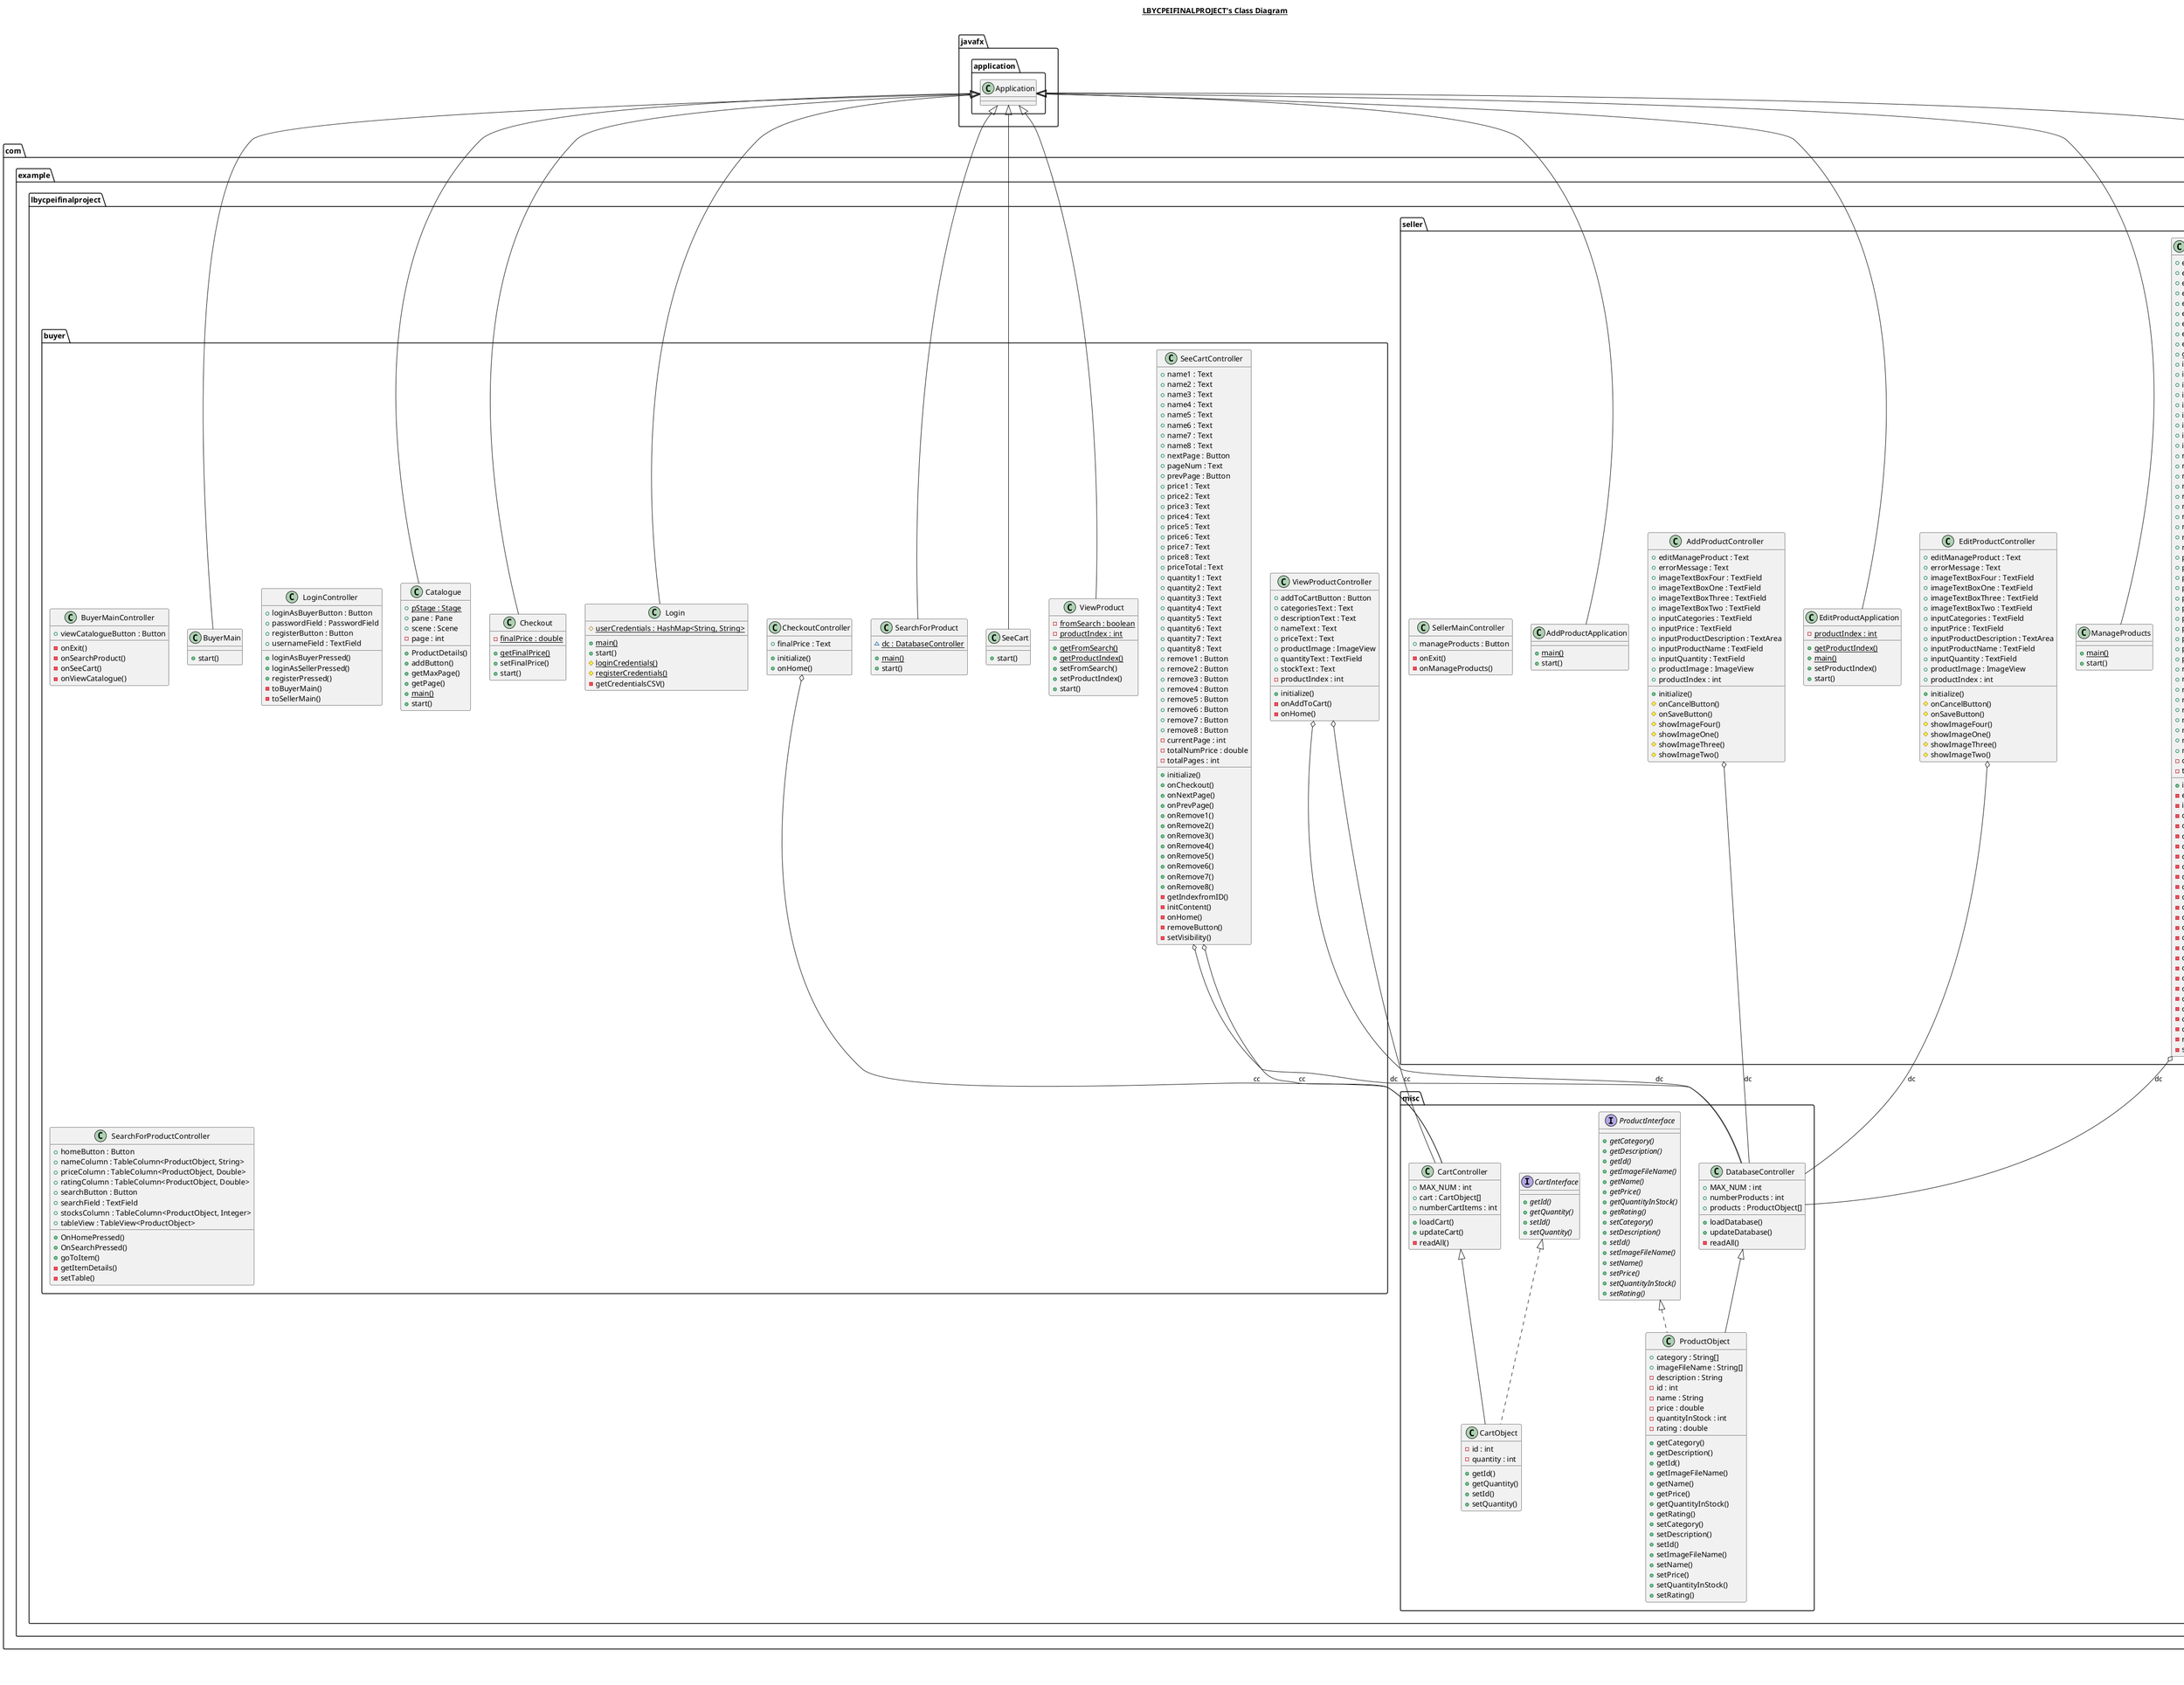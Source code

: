 @startuml

title __LBYCPEIFINALPROJECT's Class Diagram__\n

namespace com.example.lbycpeifinalproject {
      namespace buyer {
        class com.example.lbycpeifinalproject.buyer.BuyerMain {
            + start()
        }
      }
    }


    namespace com.example.lbycpeifinalproject {
      namespace buyer {
        class com.example.lbycpeifinalproject.buyer.BuyerMainController {
            + viewCatalogueButton : Button
            - onExit()
            - onSearchProduct()
            - onSeeCart()
            - onViewCatalogue()
        }
      }
    }


    namespace com.example.lbycpeifinalproject {
      namespace buyer {
        class com.example.lbycpeifinalproject.buyer.Catalogue {
            {static} + pStage : Stage
            + pane : Pane
            + scene : Scene
            - page : int
            + ProductDetails()
            + addButton()
            + getMaxPage()
            + getPage()
            {static} + main()
            + start()
        }
      }
    }


    namespace com.example.lbycpeifinalproject {
      namespace buyer {
        class com.example.lbycpeifinalproject.buyer.Checkout {
            {static} - finalPrice : double
            {static} + getFinalPrice()
            + setFinalPrice()
            + start()
        }
      }
    }


    namespace com.example.lbycpeifinalproject {
      namespace buyer {
        class com.example.lbycpeifinalproject.buyer.CheckoutController {
            + finalPrice : Text
            + initialize()
            + onHome()
        }
      }
    }


    namespace com.example.lbycpeifinalproject {
      namespace buyer {
        class com.example.lbycpeifinalproject.buyer.Login {
            {static} # userCredentials : HashMap<String, String>
            {static} + main()
            + start()
            {static} # loginCredentials()
            {static} # registerCredentials()
            - getCredentialsCSV()
        }
      }
    }


    namespace com.example.lbycpeifinalproject {
      namespace buyer {
        class com.example.lbycpeifinalproject.buyer.LoginController {
            + loginAsBuyerButton : Button
            + passwordField : PasswordField
            + registerButton : Button
            + usernameField : TextField
            + loginAsBuyerPressed()
            + loginAsSellerPressed()
            + registerPressed()
            - toBuyerMain()
            - toSellerMain()
        }
      }
    }


    namespace com.example.lbycpeifinalproject {
      namespace buyer {
        class com.example.lbycpeifinalproject.buyer.SearchForProduct {
            {static} ~ dc : DatabaseController
            {static} + main()
            + start()
        }
      }
    }


    namespace com.example.lbycpeifinalproject {
      namespace buyer {
        class com.example.lbycpeifinalproject.buyer.SearchForProductController {
            + homeButton : Button
            + nameColumn : TableColumn<ProductObject, String>
            + priceColumn : TableColumn<ProductObject, Double>
            + ratingColumn : TableColumn<ProductObject, Double>
            + searchButton : Button
            + searchField : TextField
            + stocksColumn : TableColumn<ProductObject, Integer>
            + tableView : TableView<ProductObject>
            + OnHomePressed()
            + OnSearchPressed()
            + goToItem()
            - getItemDetails()
            - setTable()
        }
      }
    }


    namespace com.example.lbycpeifinalproject {
      namespace buyer {
        class com.example.lbycpeifinalproject.buyer.SeeCart {
            + start()
        }
      }
    }


    namespace com.example.lbycpeifinalproject {
      namespace buyer {
        class com.example.lbycpeifinalproject.buyer.SeeCartController {
            + name1 : Text
            + name2 : Text
            + name3 : Text
            + name4 : Text
            + name5 : Text
            + name6 : Text
            + name7 : Text
            + name8 : Text
            + nextPage : Button
            + pageNum : Text
            + prevPage : Button
            + price1 : Text
            + price2 : Text
            + price3 : Text
            + price4 : Text
            + price5 : Text
            + price6 : Text
            + price7 : Text
            + price8 : Text
            + priceTotal : Text
            + quantity1 : Text
            + quantity2 : Text
            + quantity3 : Text
            + quantity4 : Text
            + quantity5 : Text
            + quantity6 : Text
            + quantity7 : Text
            + quantity8 : Text
            + remove1 : Button
            + remove2 : Button
            + remove3 : Button
            + remove4 : Button
            + remove5 : Button
            + remove6 : Button
            + remove7 : Button
            + remove8 : Button
            - currentPage : int
            - totalNumPrice : double
            - totalPages : int
            + initialize()
            + onCheckout()
            + onNextPage()
            + onPrevPage()
            + onRemove1()
            + onRemove2()
            + onRemove3()
            + onRemove4()
            + onRemove5()
            + onRemove6()
            + onRemove7()
            + onRemove8()
            - getIndexfromID()
            - initContent()
            - onHome()
            - removeButton()
            - setVisibility()
        }
      }
    }


    namespace com.example.lbycpeifinalproject {
      namespace buyer {
        class com.example.lbycpeifinalproject.buyer.ViewProduct {
            {static} - fromSearch : boolean
            {static} - productIndex : int
            {static} + getFromSearch()
            {static} + getProductIndex()
            + setFromSearch()
            + setProductIndex()
            + start()
        }
      }
    }


    namespace com.example.lbycpeifinalproject {
      namespace buyer {
        class com.example.lbycpeifinalproject.buyer.ViewProductController {
            + addToCartButton : Button
            + categoriesText : Text
            + descriptionText : Text
            + nameText : Text
            + priceText : Text
            + productImage : ImageView
            + quantityText : TextField
            + stockText : Text
            - productIndex : int
            + initialize()
            - onAddToCart()
            - onHome()
        }
      }
    }

    namespace com.example.lbycpeifinalproject {
          namespace misc {
            class com.example.lbycpeifinalproject.misc.CartController {
                + MAX_NUM : int
                + cart : CartObject[]
                + numberCartItems : int
                + loadCart()
                + updateCart()
                - readAll()
            }
          }
        }


        namespace com.example.lbycpeifinalproject {
          namespace misc {
            interface com.example.lbycpeifinalproject.misc.CartInterface {
                {abstract} + getId()
                {abstract} + getQuantity()
                {abstract} + setId()
                {abstract} + setQuantity()
            }
          }
        }


        namespace com.example.lbycpeifinalproject {
          namespace misc {
            class com.example.lbycpeifinalproject.misc.CartObject {
                - id : int
                - quantity : int
                + getId()
                + getQuantity()
                + setId()
                + setQuantity()
            }
          }
        }


        namespace com.example.lbycpeifinalproject {
          namespace misc {
            class com.example.lbycpeifinalproject.misc.DatabaseController {
                + MAX_NUM : int
                + numberProducts : int
                + products : ProductObject[]
                + loadDatabase()
                + updateDatabase()
                - readAll()
            }
          }
        }


        namespace com.example.lbycpeifinalproject {
          namespace misc {
            interface com.example.lbycpeifinalproject.misc.ProductInterface {
                {abstract} + getCategory()
                {abstract} + getDescription()
                {abstract} + getId()
                {abstract} + getImageFileName()
                {abstract} + getName()
                {abstract} + getPrice()
                {abstract} + getQuantityInStock()
                {abstract} + getRating()
                {abstract} + setCategory()
                {abstract} + setDescription()
                {abstract} + setId()
                {abstract} + setImageFileName()
                {abstract} + setName()
                {abstract} + setPrice()
                {abstract} + setQuantityInStock()
                {abstract} + setRating()
            }
          }
        }


        namespace com.example.lbycpeifinalproject {
          namespace misc {
            class com.example.lbycpeifinalproject.misc.ProductObject {
                + category : String[]
                + imageFileName : String[]
                - description : String
                - id : int
                - name : String
                - price : double
                - quantityInStock : int
                - rating : double
                + getCategory()
                + getDescription()
                + getId()
                + getImageFileName()
                + getName()
                + getPrice()
                + getQuantityInStock()
                + getRating()
                + setCategory()
                + setDescription()
                + setId()
                + setImageFileName()
                + setName()
                + setPrice()
                + setQuantityInStock()
                + setRating()
            }
          }
        }

      namespace com.example.lbycpeifinalproject {
          namespace seller {
            class com.example.lbycpeifinalproject.seller.AddProductApplication {
                {static} + main()
                + start()
            }
          }
        }


        namespace com.example.lbycpeifinalproject {
          namespace seller {
            class com.example.lbycpeifinalproject.seller.AddProductController {
                + editManageProduct : Text
                + errorMessage : Text
                + imageTextBoxFour : TextField
                + imageTextBoxOne : TextField
                + imageTextBoxThree : TextField
                + imageTextBoxTwo : TextField
                + inputCategories : TextField
                + inputPrice : TextField
                + inputProductDescription : TextArea
                + inputProductName : TextField
                + inputQuantity : TextField
                + productImage : ImageView
                + productIndex : int
                + initialize()
                # onCancelButton()
                # onSaveButton()
                # showImageFour()
                # showImageOne()
                # showImageThree()
                # showImageTwo()
            }
          }
        }


        namespace com.example.lbycpeifinalproject {
          namespace seller {
            class com.example.lbycpeifinalproject.seller.EditProductApplication {
                {static} - productIndex : int
                {static} + getProductIndex()
                {static} + main()
                + setProductIndex()
                + start()
            }
          }
        }


        namespace com.example.lbycpeifinalproject {
          namespace seller {
            class com.example.lbycpeifinalproject.seller.EditProductController {
                + editManageProduct : Text
                + errorMessage : Text
                + imageTextBoxFour : TextField
                + imageTextBoxOne : TextField
                + imageTextBoxThree : TextField
                + imageTextBoxTwo : TextField
                + inputCategories : TextField
                + inputPrice : TextField
                + inputProductDescription : TextArea
                + inputProductName : TextField
                + inputQuantity : TextField
                + productImage : ImageView
                + productIndex : int
                + initialize()
                # onCancelButton()
                # onSaveButton()
                # showImageFour()
                # showImageOne()
                # showImageThree()
                # showImageTwo()
            }
          }
        }


        namespace com.example.lbycpeifinalproject {
          namespace seller {
            class com.example.lbycpeifinalproject.seller.ManageProducts {
                {static} + main()
                + start()
            }
          }
        }


        namespace com.example.lbycpeifinalproject {
          namespace seller {
            class com.example.lbycpeifinalproject.seller.ManageProductsController {
                + edit1 : Button
                + edit2 : Button
                + edit3 : Button
                + edit4 : Button
                + edit5 : Button
                + edit6 : Button
                + edit7 : Button
                + edit8 : Button
                + edit9 : Button
                + gridPane : GridPane
                + id1 : Text
                + id2 : Text
                + id3 : Text
                + id4 : Text
                + id5 : Text
                + id6 : Text
                + id7 : Text
                + id8 : Text
                + id9 : Text
                + name1 : Text
                + name2 : Text
                + name3 : Text
                + name4 : Text
                + name5 : Text
                + name6 : Text
                + name7 : Text
                + name8 : Text
                + name9 : Text
                + nextPage : Button
                + pageNum : Text
                + prevPage : Button
                + price1 : Text
                + price2 : Text
                + price3 : Text
                + price4 : Text
                + price5 : Text
                + price6 : Text
                + price7 : Text
                + price8 : Text
                + price9 : Text
                + remove1 : Button
                + remove2 : Button
                + remove3 : Button
                + remove4 : Button
                + remove5 : Button
                + remove6 : Button
                + remove7 : Button
                + remove8 : Button
                + remove9 : Button
                - currentPage : int
                - totalPages : int
                + initialize()
                - editButton()
                - initContent()
                - onAddProduct()
                - onEdit1()
                - onEdit2()
                - onEdit3()
                - onEdit4()
                - onEdit5()
                - onEdit6()
                - onEdit7()
                - onEdit8()
                - onEdit9()
                - onHome()
                - onNextPage()
                - onPrevPage()
                - onRemove1()
                - onRemove2()
                - onRemove3()
                - onRemove4()
                - onRemove5()
                - onRemove6()
                - onRemove7()
                - onRemove8()
                - onRemove9()
                - removeButton()
                - setVisibility()
            }
          }
        }


        namespace com.example.lbycpeifinalproject {
          namespace seller {
            class com.example.lbycpeifinalproject.seller.SellerMain {
                + start()
            }
          }
        }


        namespace com.example.lbycpeifinalproject {
          namespace seller {
            class com.example.lbycpeifinalproject.seller.SellerMainController {
                + manageProducts : Button
                - onExit()
                - onManageProducts()
            }
          }
        }


  com.example.lbycpeifinalproject.buyer.BuyerMain -up-|> javafx.application.Application
  com.example.lbycpeifinalproject.buyer.Catalogue -up-|> javafx.application.Application
  com.example.lbycpeifinalproject.buyer.Checkout -up-|> javafx.application.Application
  com.example.lbycpeifinalproject.buyer.CheckoutController o-- com.example.lbycpeifinalproject.misc.CartController : cc
  com.example.lbycpeifinalproject.buyer.Login -up-|> javafx.application.Application
  com.example.lbycpeifinalproject.buyer.SearchForProduct -up-|> javafx.application.Application
  com.example.lbycpeifinalproject.buyer.SeeCart -up-|> javafx.application.Application
  com.example.lbycpeifinalproject.buyer.SeeCartController o-- com.example.lbycpeifinalproject.misc.CartController : cc
  com.example.lbycpeifinalproject.buyer.SeeCartController o-- com.example.lbycpeifinalproject.misc.DatabaseController : dc
  com.example.lbycpeifinalproject.buyer.ViewProduct -up-|> javafx.application.Application
  com.example.lbycpeifinalproject.buyer.ViewProductController o-- com.example.lbycpeifinalproject.misc.CartController : cc
  com.example.lbycpeifinalproject.buyer.ViewProductController o-- com.example.lbycpeifinalproject.misc.DatabaseController : dc
  com.example.lbycpeifinalproject.misc.CartObject .up.|> com.example.lbycpeifinalproject.misc.CartInterface
  com.example.lbycpeifinalproject.misc.ProductObject .up.|> com.example.lbycpeifinalproject.misc.ProductInterface
  com.example.lbycpeifinalproject.misc.CartObject -up-|> com.example.lbycpeifinalproject.misc.CartController
  com.example.lbycpeifinalproject.misc.ProductObject -up-|> com.example.lbycpeifinalproject.misc.DatabaseController
  com.example.lbycpeifinalproject.seller.AddProductApplication -up-|> javafx.application.Application
    com.example.lbycpeifinalproject.seller.AddProductController o-- com.example.lbycpeifinalproject.misc.DatabaseController : dc
    com.example.lbycpeifinalproject.seller.EditProductApplication -up-|> javafx.application.Application
    com.example.lbycpeifinalproject.seller.EditProductController o-- com.example.lbycpeifinalproject.misc.DatabaseController : dc
    com.example.lbycpeifinalproject.seller.ManageProducts -up-|> javafx.application.Application
    com.example.lbycpeifinalproject.seller.ManageProductsController o-- com.example.lbycpeifinalproject.misc.DatabaseController : dc
    com.example.lbycpeifinalproject.seller.SellerMain -up-|> javafx.application.Application
  



right footer


PlantUML diagram generated by SketchIt! (https://bitbucket.org/pmesmeur/sketch.it)
For more information about this tool, please contact philippe.mesmeur@gmail.com
endfooter

@enduml

